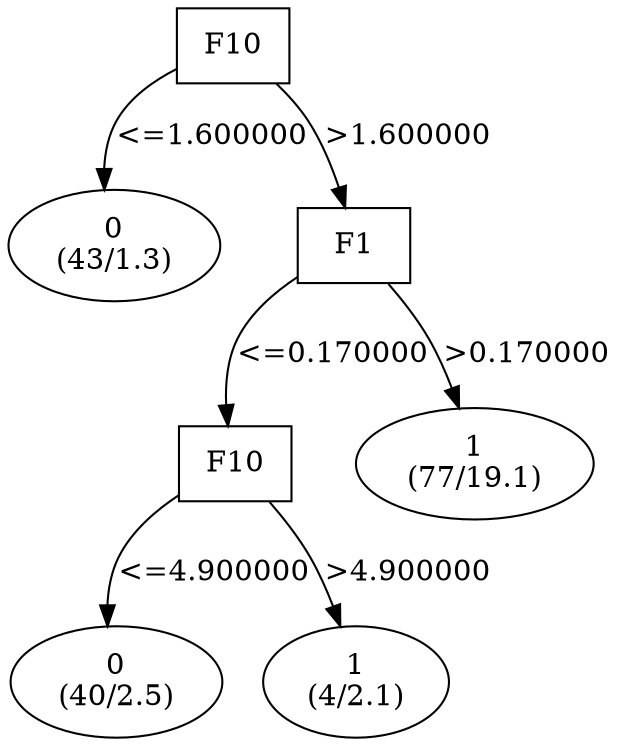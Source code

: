 digraph YaDT {
n0 [ shape=box, label="F10\n"]
n0 -> n1 [label="<=1.600000"]
n1 [ shape=ellipse, label="0\n(43/1.3)"]
n0 -> n2 [label=">1.600000"]
n2 [ shape=box, label="F1\n"]
n2 -> n3 [label="<=0.170000"]
n3 [ shape=box, label="F10\n"]
n3 -> n4 [label="<=4.900000"]
n4 [ shape=ellipse, label="0\n(40/2.5)"]
n3 -> n5 [label=">4.900000"]
n5 [ shape=ellipse, label="1\n(4/2.1)"]
n2 -> n7 [label=">0.170000"]
n7 [ shape=ellipse, label="1\n(77/19.1)"]
}
